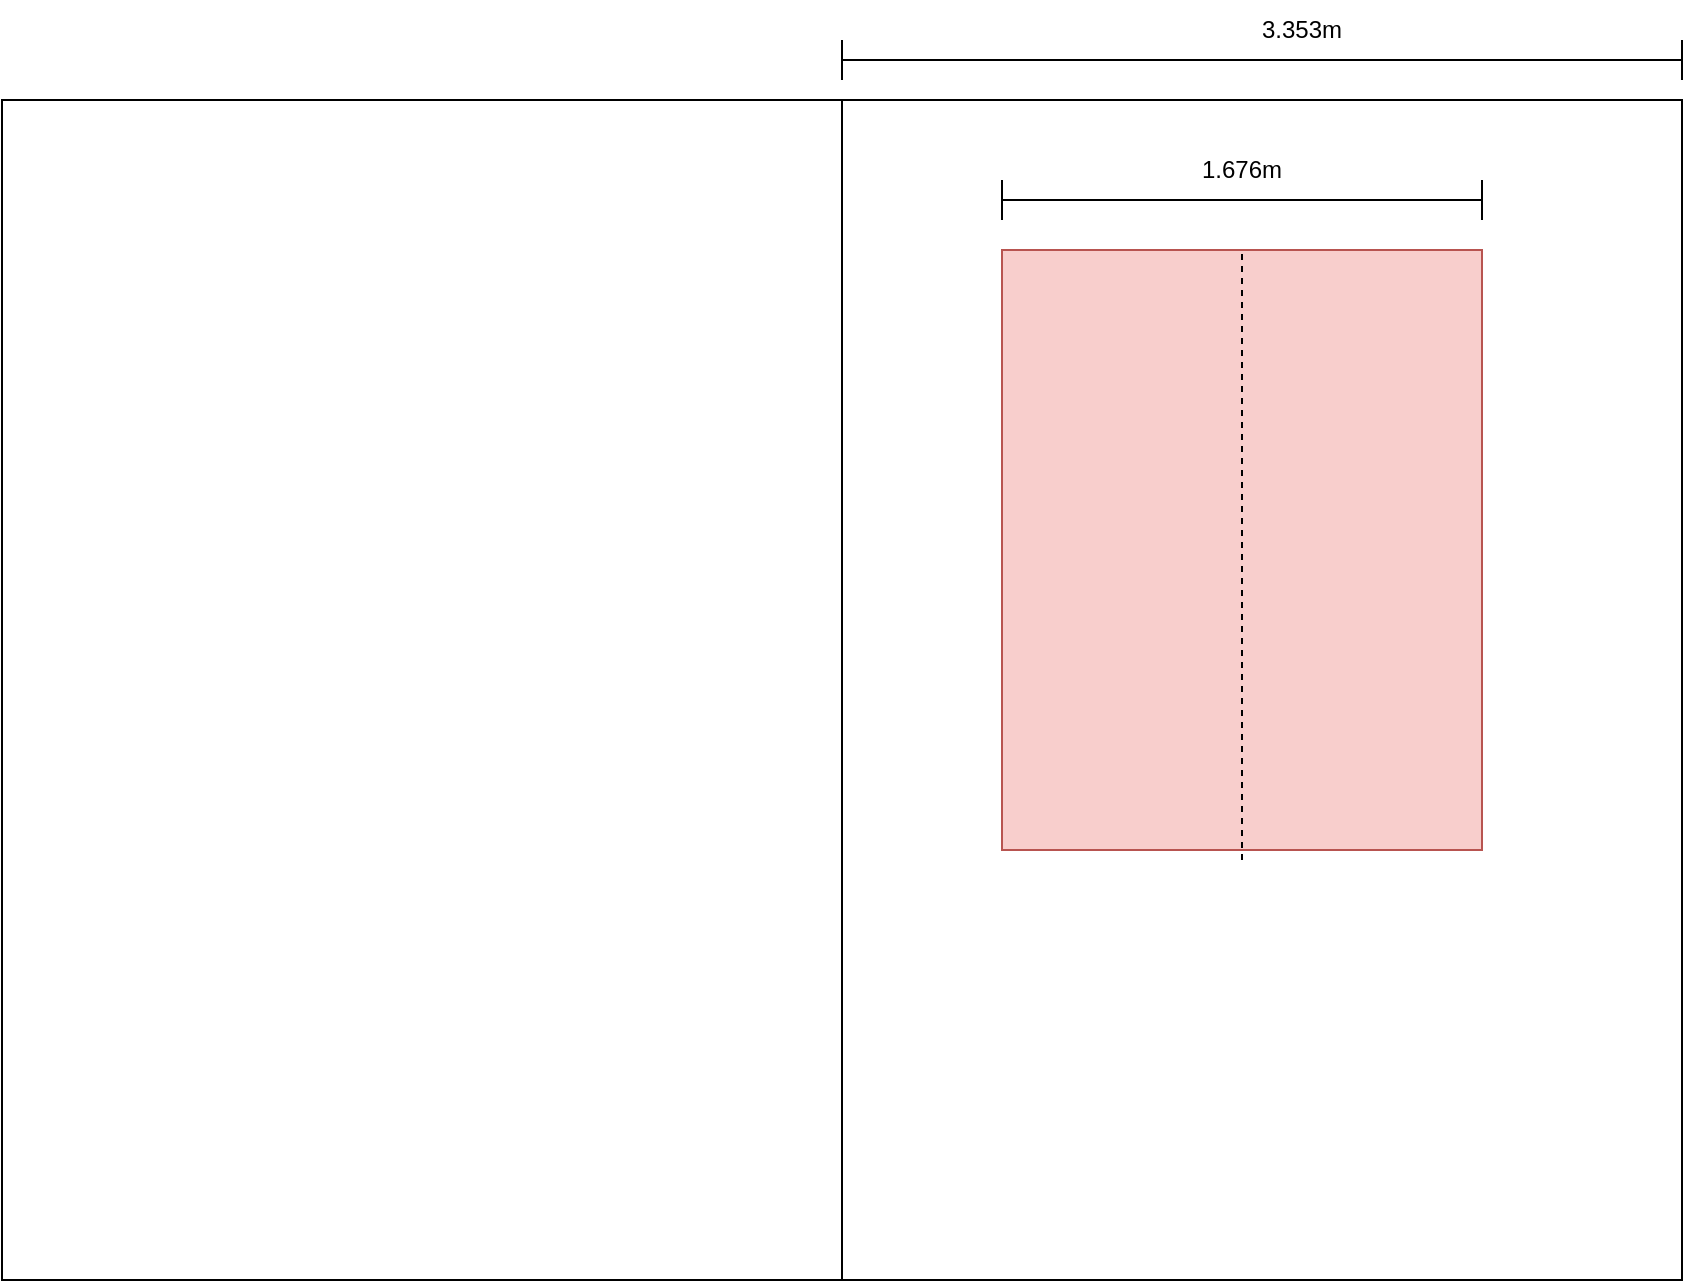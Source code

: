 <mxfile version="24.4.4" type="device">
  <diagram name="Page-1" id="wJBKhN4EZYpCg_cxHkFn">
    <mxGraphModel dx="2350" dy="807" grid="1" gridSize="10" guides="1" tooltips="1" connect="1" arrows="1" fold="1" page="1" pageScale="1" pageWidth="850" pageHeight="1100" math="0" shadow="0">
      <root>
        <mxCell id="0" />
        <mxCell id="1" parent="0" />
        <mxCell id="Ins9BtrYhF206MYp8nPq-1" value="" style="rounded=0;whiteSpace=wrap;html=1;" vertex="1" parent="1">
          <mxGeometry x="-50" y="290" width="420" height="590" as="geometry" />
        </mxCell>
        <mxCell id="Ins9BtrYhF206MYp8nPq-2" value="" style="shape=crossbar;whiteSpace=wrap;html=1;rounded=1;" vertex="1" parent="1">
          <mxGeometry x="-50" y="260" width="420" height="20" as="geometry" />
        </mxCell>
        <mxCell id="Ins9BtrYhF206MYp8nPq-3" value="3.353m" style="text;html=1;align=center;verticalAlign=middle;whiteSpace=wrap;rounded=0;" vertex="1" parent="1">
          <mxGeometry x="150" y="240" width="60" height="30" as="geometry" />
        </mxCell>
        <mxCell id="Ins9BtrYhF206MYp8nPq-4" value="" style="rounded=0;whiteSpace=wrap;html=1;fillColor=#f8cecc;strokeColor=#b85450;" vertex="1" parent="1">
          <mxGeometry x="30" y="365" width="240" height="300" as="geometry" />
        </mxCell>
        <mxCell id="Ins9BtrYhF206MYp8nPq-6" value="" style="shape=crossbar;whiteSpace=wrap;html=1;rounded=1;" vertex="1" parent="1">
          <mxGeometry x="30" y="330" width="240" height="20" as="geometry" />
        </mxCell>
        <mxCell id="Ins9BtrYhF206MYp8nPq-7" value="" style="rounded=0;whiteSpace=wrap;html=1;" vertex="1" parent="1">
          <mxGeometry x="-470" y="290" width="420" height="590" as="geometry" />
        </mxCell>
        <mxCell id="Ins9BtrYhF206MYp8nPq-9" value="1.676m" style="text;html=1;align=center;verticalAlign=middle;whiteSpace=wrap;rounded=0;" vertex="1" parent="1">
          <mxGeometry x="120" y="310" width="60" height="30" as="geometry" />
        </mxCell>
        <mxCell id="Ins9BtrYhF206MYp8nPq-10" value="" style="endArrow=none;dashed=1;html=1;rounded=0;entryX=0.5;entryY=0;entryDx=0;entryDy=0;" edge="1" parent="1" target="Ins9BtrYhF206MYp8nPq-4">
          <mxGeometry width="50" height="50" relative="1" as="geometry">
            <mxPoint x="150" y="670" as="sourcePoint" />
            <mxPoint x="200" y="610" as="targetPoint" />
          </mxGeometry>
        </mxCell>
      </root>
    </mxGraphModel>
  </diagram>
</mxfile>
